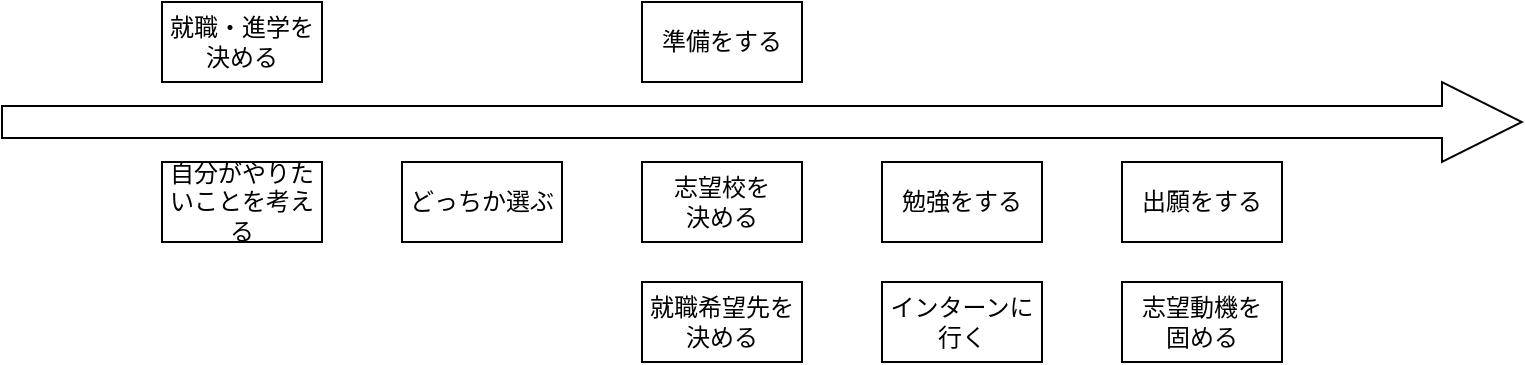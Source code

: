 <mxfile version="13.4.5" type="device"><diagram id="P-P-WnYpaq57e6Mpl9Yf" name="ページ1"><mxGraphModel dx="1422" dy="784" grid="1" gridSize="10" guides="1" tooltips="1" connect="1" arrows="1" fold="1" page="1" pageScale="1" pageWidth="827" pageHeight="1169" math="0" shadow="0"><root><mxCell id="0"/><mxCell id="1" parent="0"/><mxCell id="6zpwo_qs93HQr5wcpdbD-4" value="" style="html=1;shadow=0;dashed=0;align=center;verticalAlign=middle;shape=mxgraph.arrows2.arrow;dy=0.6;dx=40;notch=0;" parent="1" vertex="1"><mxGeometry x="40" y="400" width="760" height="40" as="geometry"/></mxCell><mxCell id="6zpwo_qs93HQr5wcpdbD-6" value="就職・進学を&lt;br&gt;決める" style="rounded=0;whiteSpace=wrap;html=1;" parent="1" vertex="1"><mxGeometry x="120" y="360" width="80" height="40" as="geometry"/></mxCell><mxCell id="6zpwo_qs93HQr5wcpdbD-7" value="自分がやりたいことを考える" style="rounded=0;whiteSpace=wrap;html=1;" parent="1" vertex="1"><mxGeometry x="120" y="440" width="80" height="40" as="geometry"/></mxCell><mxCell id="6zpwo_qs93HQr5wcpdbD-8" value="勉強をする" style="rounded=0;whiteSpace=wrap;html=1;" parent="1" vertex="1"><mxGeometry x="480" y="440" width="80" height="40" as="geometry"/></mxCell><mxCell id="6zpwo_qs93HQr5wcpdbD-9" value="出願をする" style="rounded=0;whiteSpace=wrap;html=1;" parent="1" vertex="1"><mxGeometry x="600" y="440" width="80" height="40" as="geometry"/></mxCell><mxCell id="6zpwo_qs93HQr5wcpdbD-11" value="志望校を&lt;br&gt;決める" style="rounded=0;whiteSpace=wrap;html=1;" parent="1" vertex="1"><mxGeometry x="360" y="440" width="80" height="40" as="geometry"/></mxCell><mxCell id="6zpwo_qs93HQr5wcpdbD-13" value="どっちか選ぶ" style="rounded=0;whiteSpace=wrap;html=1;" parent="1" vertex="1"><mxGeometry x="240" y="440" width="80" height="40" as="geometry"/></mxCell><mxCell id="6zpwo_qs93HQr5wcpdbD-14" value="就職希望先を&lt;br&gt;決める" style="rounded=0;whiteSpace=wrap;html=1;" parent="1" vertex="1"><mxGeometry x="360" y="500" width="80" height="40" as="geometry"/></mxCell><mxCell id="6zpwo_qs93HQr5wcpdbD-15" value="インターンに行く" style="rounded=0;whiteSpace=wrap;html=1;" parent="1" vertex="1"><mxGeometry x="480" y="500" width="80" height="40" as="geometry"/></mxCell><mxCell id="6zpwo_qs93HQr5wcpdbD-16" value="準備をする" style="rounded=0;whiteSpace=wrap;html=1;" parent="1" vertex="1"><mxGeometry x="360" y="360" width="80" height="40" as="geometry"/></mxCell><mxCell id="OxCFEPbUkbgn0BwDL6dS-1" value="志望動機を&lt;br&gt;固める" style="rounded=0;whiteSpace=wrap;html=1;" vertex="1" parent="1"><mxGeometry x="600" y="500" width="80" height="40" as="geometry"/></mxCell></root></mxGraphModel></diagram></mxfile>